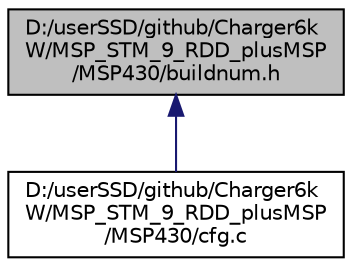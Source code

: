 digraph "D:/userSSD/github/Charger6kW/MSP_STM_9_RDD_plusMSP/MSP430/buildnum.h"
{
 // LATEX_PDF_SIZE
  edge [fontname="Helvetica",fontsize="10",labelfontname="Helvetica",labelfontsize="10"];
  node [fontname="Helvetica",fontsize="10",shape=record];
  Node1 [label="D:/userSSD/github/Charger6k\lW/MSP_STM_9_RDD_plusMSP\l/MSP430/buildnum.h",height=0.2,width=0.4,color="black", fillcolor="grey75", style="filled", fontcolor="black",tooltip=" "];
  Node1 -> Node2 [dir="back",color="midnightblue",fontsize="10",style="solid"];
  Node2 [label="D:/userSSD/github/Charger6k\lW/MSP_STM_9_RDD_plusMSP\l/MSP430/cfg.c",height=0.2,width=0.4,color="black", fillcolor="white", style="filled",URL="$cfg_8c.html",tooltip=" "];
}
